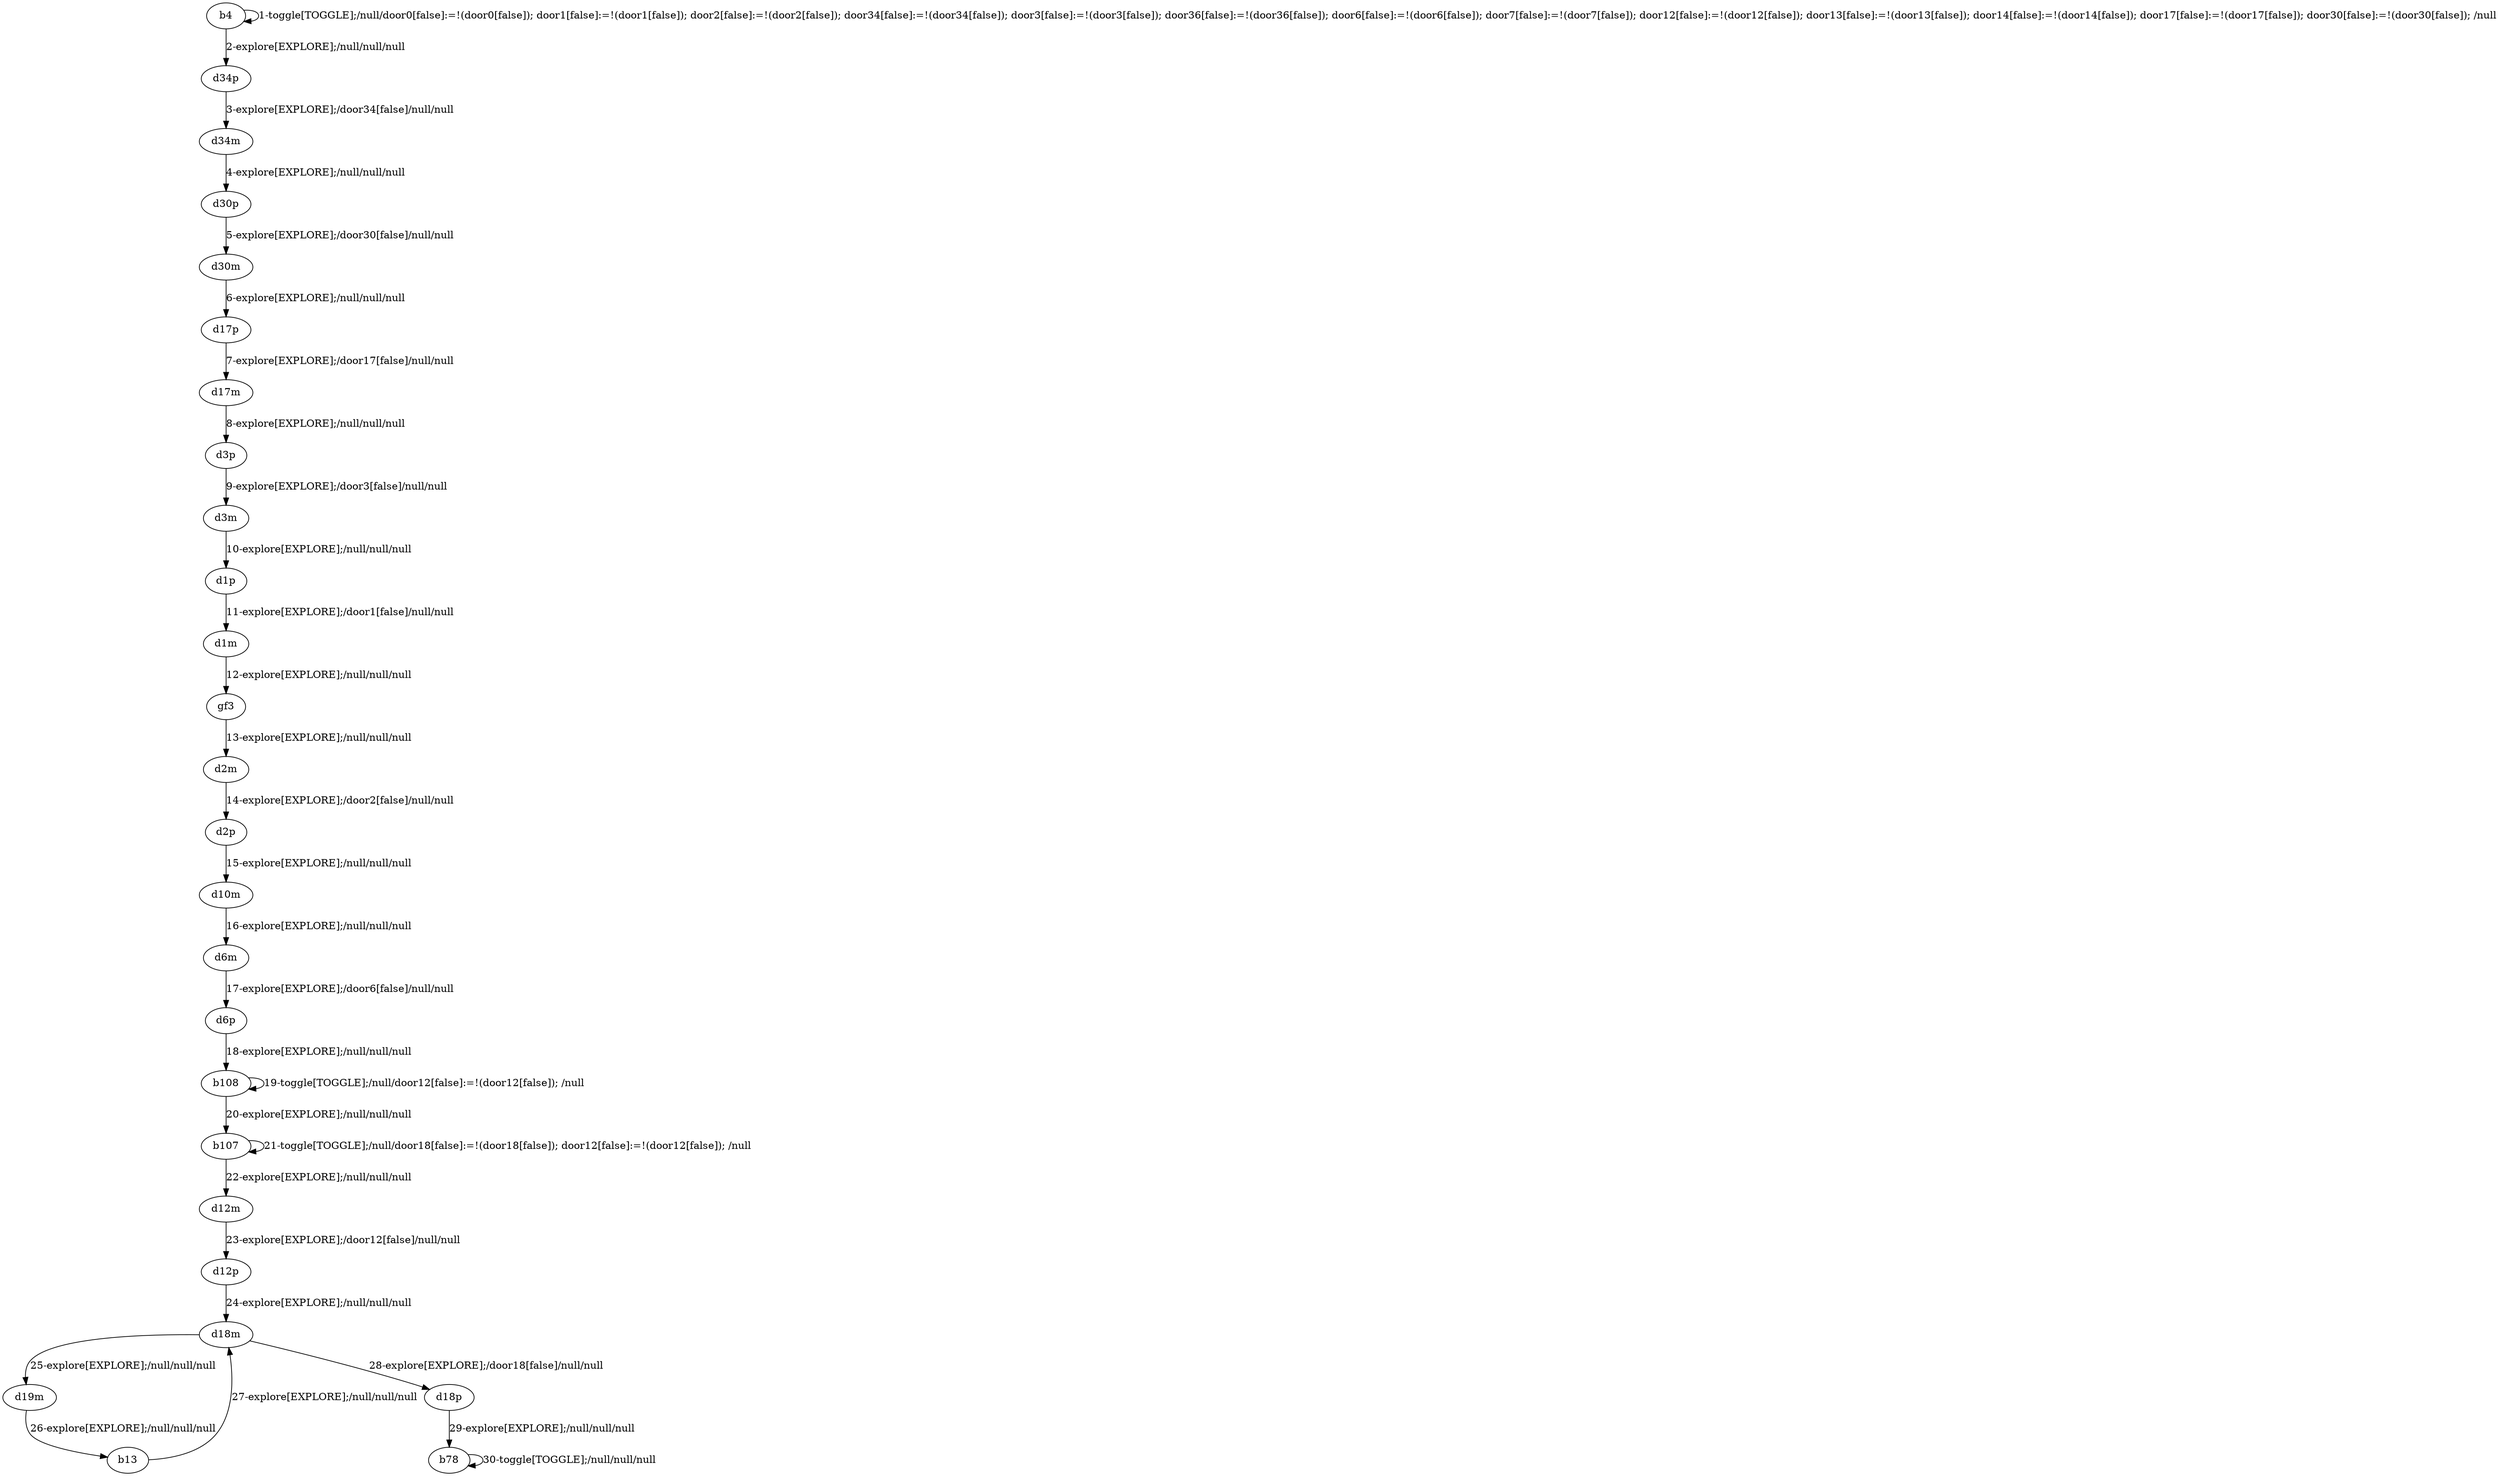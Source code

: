# Total number of goals covered by this test: 7
# b107 --> b107
# d18m --> d18p
# b78 --> b78
# b108 --> b107
# d18p --> b78
# b108 --> b108
# d6p --> b108

digraph g {
"b4" -> "b4" [label = "1-toggle[TOGGLE];/null/door0[false]:=!(door0[false]); door1[false]:=!(door1[false]); door2[false]:=!(door2[false]); door34[false]:=!(door34[false]); door3[false]:=!(door3[false]); door36[false]:=!(door36[false]); door6[false]:=!(door6[false]); door7[false]:=!(door7[false]); door12[false]:=!(door12[false]); door13[false]:=!(door13[false]); door14[false]:=!(door14[false]); door17[false]:=!(door17[false]); door30[false]:=!(door30[false]); /null"];
"b4" -> "d34p" [label = "2-explore[EXPLORE];/null/null/null"];
"d34p" -> "d34m" [label = "3-explore[EXPLORE];/door34[false]/null/null"];
"d34m" -> "d30p" [label = "4-explore[EXPLORE];/null/null/null"];
"d30p" -> "d30m" [label = "5-explore[EXPLORE];/door30[false]/null/null"];
"d30m" -> "d17p" [label = "6-explore[EXPLORE];/null/null/null"];
"d17p" -> "d17m" [label = "7-explore[EXPLORE];/door17[false]/null/null"];
"d17m" -> "d3p" [label = "8-explore[EXPLORE];/null/null/null"];
"d3p" -> "d3m" [label = "9-explore[EXPLORE];/door3[false]/null/null"];
"d3m" -> "d1p" [label = "10-explore[EXPLORE];/null/null/null"];
"d1p" -> "d1m" [label = "11-explore[EXPLORE];/door1[false]/null/null"];
"d1m" -> "gf3" [label = "12-explore[EXPLORE];/null/null/null"];
"gf3" -> "d2m" [label = "13-explore[EXPLORE];/null/null/null"];
"d2m" -> "d2p" [label = "14-explore[EXPLORE];/door2[false]/null/null"];
"d2p" -> "d10m" [label = "15-explore[EXPLORE];/null/null/null"];
"d10m" -> "d6m" [label = "16-explore[EXPLORE];/null/null/null"];
"d6m" -> "d6p" [label = "17-explore[EXPLORE];/door6[false]/null/null"];
"d6p" -> "b108" [label = "18-explore[EXPLORE];/null/null/null"];
"b108" -> "b108" [label = "19-toggle[TOGGLE];/null/door12[false]:=!(door12[false]); /null"];
"b108" -> "b107" [label = "20-explore[EXPLORE];/null/null/null"];
"b107" -> "b107" [label = "21-toggle[TOGGLE];/null/door18[false]:=!(door18[false]); door12[false]:=!(door12[false]); /null"];
"b107" -> "d12m" [label = "22-explore[EXPLORE];/null/null/null"];
"d12m" -> "d12p" [label = "23-explore[EXPLORE];/door12[false]/null/null"];
"d12p" -> "d18m" [label = "24-explore[EXPLORE];/null/null/null"];
"d18m" -> "d19m" [label = "25-explore[EXPLORE];/null/null/null"];
"d19m" -> "b13" [label = "26-explore[EXPLORE];/null/null/null"];
"b13" -> "d18m" [label = "27-explore[EXPLORE];/null/null/null"];
"d18m" -> "d18p" [label = "28-explore[EXPLORE];/door18[false]/null/null"];
"d18p" -> "b78" [label = "29-explore[EXPLORE];/null/null/null"];
"b78" -> "b78" [label = "30-toggle[TOGGLE];/null/null/null"];
}